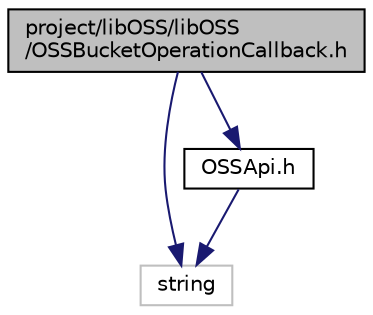 digraph "project/libOSS/libOSS/OSSBucketOperationCallback.h"
{
  edge [fontname="Helvetica",fontsize="10",labelfontname="Helvetica",labelfontsize="10"];
  node [fontname="Helvetica",fontsize="10",shape=record];
  Node1 [label="project/libOSS/libOSS\l/OSSBucketOperationCallback.h",height=0.2,width=0.4,color="black", fillcolor="grey75", style="filled" fontcolor="black"];
  Node1 -> Node2 [color="midnightblue",fontsize="10",style="solid",fontname="Helvetica"];
  Node2 [label="string",height=0.2,width=0.4,color="grey75", fillcolor="white", style="filled"];
  Node1 -> Node3 [color="midnightblue",fontsize="10",style="solid",fontname="Helvetica"];
  Node3 [label="OSSApi.h",height=0.2,width=0.4,color="black", fillcolor="white", style="filled",URL="$_o_s_s_api_8h.html"];
  Node3 -> Node2 [color="midnightblue",fontsize="10",style="solid",fontname="Helvetica"];
}
